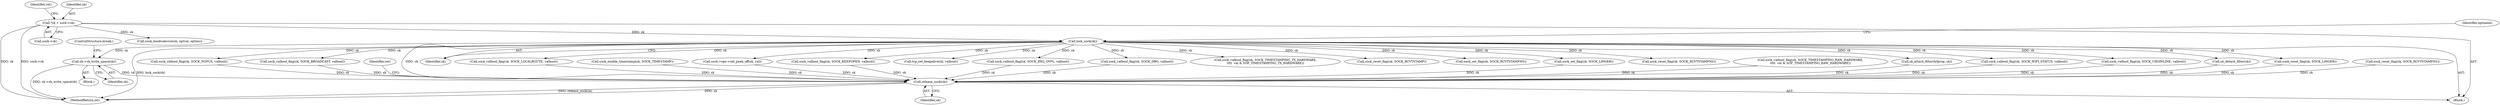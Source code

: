 digraph "0_linux_82981930125abfd39d7c8378a9cfdf5e1be2002b_0@API" {
"1000245" [label="(Call,sk->sk_write_space(sk))"];
"1000159" [label="(Call,lock_sock(sk))"];
"1000115" [label="(Call,*sk = sock->sk)"];
"1000678" [label="(Call,release_sock(sk))"];
"1000667" [label="(Call,sock_valbool_flag(sk, SOCK_NOFCS, valbool))"];
"1000201" [label="(Call,sock_valbool_flag(sk, SOCK_LOCALROUTE, valbool))"];
"1000471" [label="(Call,sock_reset_flag(sk, SOCK_RCVTSTAMPNS))"];
"1000160" [label="(Identifier,sk)"];
"1000681" [label="(Identifier,ret)"];
"1000682" [label="(MethodReturn,int)"];
"1000113" [label="(Block,)"];
"1000125" [label="(Identifier,ret)"];
"1000117" [label="(Call,sock->sk)"];
"1000245" [label="(Call,sk->sk_write_space(sk))"];
"1000657" [label="(Call,sock->ops->set_peek_off(sk, val))"];
"1000316" [label="(Call,sock_valbool_flag(sk, SOCK_KEEPOPEN, valbool))"];
"1000645" [label="(Call,sock_valbool_flag(sk, SOCK_WIFI_STATUS, valbool))"];
"1000116" [label="(Identifier,sk)"];
"1000246" [label="(Identifier,sk)"];
"1000322" [label="(Call,sock_valbool_flag(sk, SOCK_URGINLINE, valbool))"];
"1000132" [label="(Call,sock_bindtodevice(sk, optval, optlen))"];
"1000115" [label="(Call,*sk = sock->sk)"];
"1000678" [label="(Call,release_sock(sk))"];
"1000247" [label="(ControlStructure,break;)"];
"1000313" [label="(Call,tcp_set_keepalive(sk, valbool))"];
"1000163" [label="(Block,)"];
"1000602" [label="(Call,sk_detach_filter(sk))"];
"1000159" [label="(Call,lock_sock(sk))"];
"1000207" [label="(Call,sock_valbool_flag(sk, SOCK_BROADCAST, valbool))"];
"1000486" [label="(Call,sock_valbool_flag(sk, SOCK_TIMESTAMPING_TX_HARDWARE,\n\t\t\t\t  val & SOF_TIMESTAMPING_TX_HARDWARE))"];
"1000639" [label="(Call,sock_valbool_flag(sk, SOCK_RXQ_OVFL, valbool))"];
"1000463" [label="(Call,sock_enable_timestamp(sk, SOCK_TIMESTAMP))"];
"1000176" [label="(Call,sock_valbool_flag(sk, SOCK_DBG, valbool))"];
"1000419" [label="(Call,sock_set_flag(sk, SOCK_LINGER))"];
"1000468" [label="(Call,sock_reset_flag(sk, SOCK_RCVTSTAMP))"];
"1000594" [label="(Call,sk_attach_filter(&fprog, sk))"];
"1000162" [label="(Identifier,optname)"];
"1000529" [label="(Call,sock_valbool_flag(sk, SOCK_TIMESTAMPING_RAW_HARDWARE,\n\t\t\t\t  val & SOF_TIMESTAMPING_RAW_HARDWARE))"];
"1000457" [label="(Call,sock_set_flag(sk, SOCK_RCVTSTAMPNS))"];
"1000453" [label="(Call,sock_reset_flag(sk, SOCK_RCVTSTAMPNS))"];
"1000679" [label="(Identifier,sk)"];
"1000387" [label="(Call,sock_reset_flag(sk, SOCK_LINGER))"];
"1000245" -> "1000163"  [label="AST: "];
"1000245" -> "1000246"  [label="CFG: "];
"1000246" -> "1000245"  [label="AST: "];
"1000247" -> "1000245"  [label="CFG: "];
"1000245" -> "1000682"  [label="DDG: sk->sk_write_space(sk)"];
"1000159" -> "1000245"  [label="DDG: sk"];
"1000245" -> "1000678"  [label="DDG: sk"];
"1000159" -> "1000113"  [label="AST: "];
"1000159" -> "1000160"  [label="CFG: "];
"1000160" -> "1000159"  [label="AST: "];
"1000162" -> "1000159"  [label="CFG: "];
"1000159" -> "1000682"  [label="DDG: lock_sock(sk)"];
"1000115" -> "1000159"  [label="DDG: sk"];
"1000159" -> "1000176"  [label="DDG: sk"];
"1000159" -> "1000201"  [label="DDG: sk"];
"1000159" -> "1000207"  [label="DDG: sk"];
"1000159" -> "1000313"  [label="DDG: sk"];
"1000159" -> "1000316"  [label="DDG: sk"];
"1000159" -> "1000322"  [label="DDG: sk"];
"1000159" -> "1000387"  [label="DDG: sk"];
"1000159" -> "1000419"  [label="DDG: sk"];
"1000159" -> "1000453"  [label="DDG: sk"];
"1000159" -> "1000457"  [label="DDG: sk"];
"1000159" -> "1000468"  [label="DDG: sk"];
"1000159" -> "1000486"  [label="DDG: sk"];
"1000159" -> "1000594"  [label="DDG: sk"];
"1000159" -> "1000602"  [label="DDG: sk"];
"1000159" -> "1000639"  [label="DDG: sk"];
"1000159" -> "1000645"  [label="DDG: sk"];
"1000159" -> "1000657"  [label="DDG: sk"];
"1000159" -> "1000667"  [label="DDG: sk"];
"1000159" -> "1000678"  [label="DDG: sk"];
"1000115" -> "1000113"  [label="AST: "];
"1000115" -> "1000117"  [label="CFG: "];
"1000116" -> "1000115"  [label="AST: "];
"1000117" -> "1000115"  [label="AST: "];
"1000125" -> "1000115"  [label="CFG: "];
"1000115" -> "1000682"  [label="DDG: sock->sk"];
"1000115" -> "1000682"  [label="DDG: sk"];
"1000115" -> "1000132"  [label="DDG: sk"];
"1000678" -> "1000113"  [label="AST: "];
"1000678" -> "1000679"  [label="CFG: "];
"1000679" -> "1000678"  [label="AST: "];
"1000681" -> "1000678"  [label="CFG: "];
"1000678" -> "1000682"  [label="DDG: release_sock(sk)"];
"1000678" -> "1000682"  [label="DDG: sk"];
"1000645" -> "1000678"  [label="DDG: sk"];
"1000639" -> "1000678"  [label="DDG: sk"];
"1000594" -> "1000678"  [label="DDG: sk"];
"1000419" -> "1000678"  [label="DDG: sk"];
"1000387" -> "1000678"  [label="DDG: sk"];
"1000207" -> "1000678"  [label="DDG: sk"];
"1000529" -> "1000678"  [label="DDG: sk"];
"1000657" -> "1000678"  [label="DDG: sk"];
"1000463" -> "1000678"  [label="DDG: sk"];
"1000471" -> "1000678"  [label="DDG: sk"];
"1000667" -> "1000678"  [label="DDG: sk"];
"1000176" -> "1000678"  [label="DDG: sk"];
"1000602" -> "1000678"  [label="DDG: sk"];
"1000322" -> "1000678"  [label="DDG: sk"];
"1000201" -> "1000678"  [label="DDG: sk"];
"1000316" -> "1000678"  [label="DDG: sk"];
}
